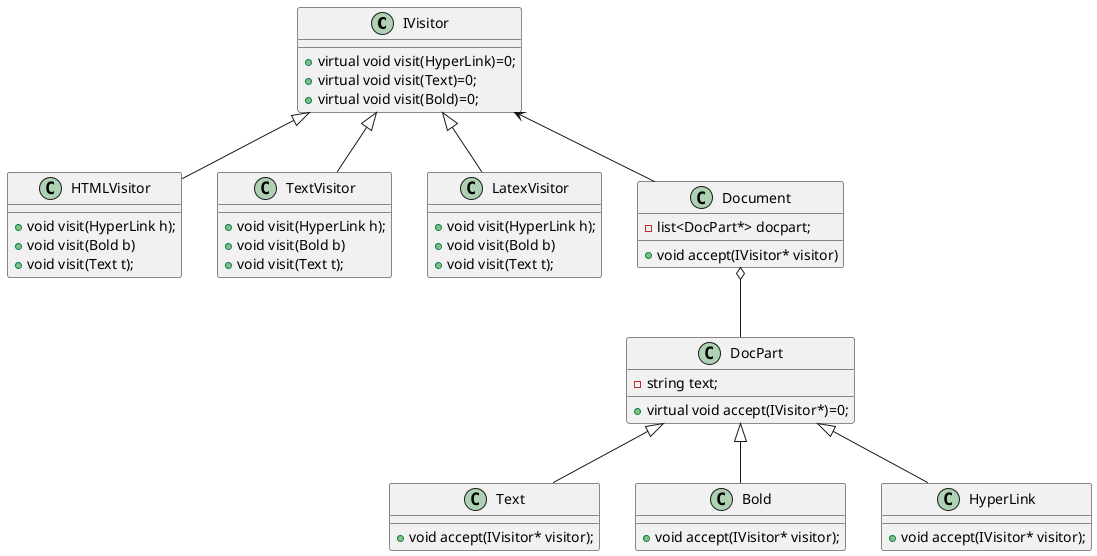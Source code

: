@startuml

class IVisitor{
  +virtual void visit(HyperLink)=0;
  +virtual void visit(Text)=0;
  +virtual void visit(Bold)=0;
}
class HTMLVisitor{
   +void visit(HyperLink h);
   +void visit(Bold b)
   +void visit(Text t);
  
}
class TextVisitor{
   +void visit(HyperLink h);
   +void visit(Bold b)
   +void visit(Text t);
  
}
class LatexVisitor{
   +void visit(HyperLink h);
   +void visit(Bold b)
   +void visit(Text t);
  
}
class Document{
   -list<DocPart*> docpart;
   +void accept(IVisitor* visitor)
  
}
class Text{
   +void accept(IVisitor* visitor);
}
class Bold{
   +void accept(IVisitor* visitor);
}
class HyperLink{
    +void accept(IVisitor* visitor);
}

class DocPart{
    -string text;
	+virtual void accept(IVisitor*)=0;
}

DocPart <|-- HyperLink
DocPart <|-- Bold
DocPart <|-- Text
Document o-- DocPart
IVisitor <-- Document
IVisitor <|-- HTMLVisitor
IVisitor <|-- TextVisitor
IVisitor <|-- LatexVisitor

@enduml
